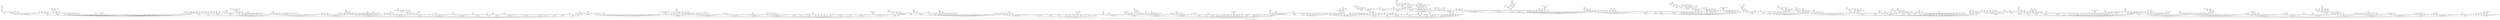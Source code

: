 digraph G {
ranksep=.2
nodesep=.1
splines=true
371->61
1101->371
1395->1101
1485->1395
4443->1485
7365->4443
11067->7365
77413->11067
454811->77413
688523->77413
209893->11067
802489->11067
867973->11067
95563->7365
227323->7365
314803->7365
488899->7365
919099->7365
8037->4443
152323->8037
343699->8037
942861->343699
581299->8037
817099->8037
864043->8037
8421->4443
260059->8421
360211->8421
862925->360211
559651->8421
856651->8421
905899->8421
9669->4443
23307->9669
302809->23307
860953->23307
67627->9669
473333->67627
183331->9669
356347->9669
643267->9669
11397->4443
34179->11397
96861->34179
112995->96861
164445->112995
274035->164445
800493->274035
834075->800493
121875->96861
356973->121875
713907->356973
853069->121875
175371->96861
292245->175371
709563->292245
876723->292245
364149->175371
451275->364149
290571->96861
511797->290571
97917->34179
203283->97917
604825->203283
609837->203283
249987->97917
340785->249987
766737->340785
934863->340785
501309->249987
730077->249987
280083->97917
606957->280083
239197->34179
899171->239197
649021->34179
147979->11397
993461->147979
488179->11397
759043->11397
894043->11397
84037->4443
344677->4443
446917->4443
771241->4443
844357->4443
892741->4443
940837->4443
19123->1485
87365->19123
400795->87365
765093->400795
436795->87365
671013->436795
760507->87365
141037->19123
323427->141037
581841->323427
179621->19123
202189->19123
473357->19123
782321->19123
820397->19123
45043->1485
195365->45043
438235->195365
651355->195365
976795->195365
398189->45043
399373->45043
437261->45043
455429->45043
499757->45043
572717->45043
608141->45043
663917->45043
875533->45043
899341->45043
53539->1485
345821->53539
529661->53539
588797->53539
600821->53539
605917->53539
708509->53539
86803->1485
426797->86803
142243->1485
208658->142243
338542->208658
531938->338542
607912->531938
735262->531938
835846->531938
891536->835846
666338->338542
761512->666338
858488->761512
960952->858488
840728->960952
711592->840728
963112->858488
422825->142243
459965->142243
711185->142243
812669->142243
908957->142243
208339->1485
605901->208339
613677->208339
673805->208339
978245->208339
215323->1485
235843->1485
452637->235843
792243->452637
691869->235843
997731->691869
249163->1485
328723->1485
627501->328723
533715->627501
549549->533715
870507->549549
891219->549549
848045->328723
339883->1485
366523->1485
381643->1485
409939->1485
431539->1485
447523->1485
455083->1485
472723->1485
485539->1485
512539->1485
523339->1485
530683->1485
532339->1485
538243->1485
544003->1485
545803->1485
550339->1485
550483->1485
17953->1395
85805->17953
943723->85805
87647->17953
262929->87647
376047->262929
512685->376047
591561->262929
638367->262929
438205->87647
537313->87647
577633->87647
109613->17953
328827->109613
110047->17953
642593->110047
770273->110047
126191->17953
488725->126191
156767->17953
185887->17953
334269->185887
445025->185887
804895->445025
845215->445025
221407->17953
233207->17953
944713->233207
410591->17953
412367->17953
519767->17953
555551->17953
734351->17953
770087->17953
884333->17953
88909->1395
157491->88909
370325->88909
444515->88909
865891->88909
977867->88909
96433->1395
401675->96433
125809->1395
140450->125809
524075->125809
629015->125809
722351->125809
132973->1395
553925->132973
654227->132973
664835->132973
861427->132973
993187->132973
194209->1395
464975->194209
809075->194209
955871->194209
971015->194209
200653->1395
219553->1395
750815->219553
914675->219553
231793->1395
615567->231793
678207->231793
261133->1395
277873->1395
304333->1395
309409->1395
333709->1395
351853->1395
753147->351853
380833->1395
395809->1395
570591->395809
674289->570591
428209->1395
441709->1395
461473->1395
469933->1395
477709->1395
482893->1395
484513->1395
3291->1101
4389->3291
8091->4389
14841->8091
20727->14841
31689->20727
71271->31689
134181->71271
112338->134181
402531->134181
941469->402531
498841->71271
926341->71271
981367->31689
42453->20727
806227->42453
72025->20727
181055->72025
610945->181055
194583->72025
462057->194583
213095->72025
639273->213095
858625->213095
360095->72025
145033->20727
847511->145033
393433->20727
192751->14841
477489->192751
786615->477489
281599->14841
636271->14841
901519->14841
24261->8091
40395->24261
282709->40395
68619->24261
480277->68619
315211->24261
751099->24261
896251->24261
249829->8091
297961->8091
585241->8091
632869->8091
775321->8091
135067->4389
281349->135067
388635->281349
456165->388635
504165->388635
943653->388635
334533->135067
597605->135067
769637->135067
899249->135067
945413->135067
263947->4389
541147->4389
664267->4389
881347->4389
952411->4389
62149->3291
118587->62149
355749->118587
556635->355749
663525->556635
580635->663525
852795->663525
961605->852795
863787->355749
310715->62149
932133->310715
369467->62149
403739->62149
434987->62149
939925->434987
683507->62149
101029->3291
357275->101029
961765->357275
707147->101029
120361->3291
229719->120361
340175->120361
352839->120361
196969->3291
936887->196969
234841->3291
632135->234841
930695->234841
328261->3291
346729->3291
874895->346729
892775->346729
401701->3291
562729->3291
649669->3291
683941->3291
700969->3291
734809->3291
818149->3291
995161->3291
7651->1101
32669->7651
40131->32669
69309->40131
120381->40131
249939->120381
519921->249939
839535->519921
573261->249939
737421->249939
337539->120381
974877->337539
280861->40131
756035->280861
975875->280861
762109->40131
154819->32669
377405->154819
454557->154819
727395->454557
835485->727395
775203->454557
572957->154819
193123->32669
556509->193123
644595->556509
900893->193123
209251->32669
899285->209251
779923->32669
842851->32669
53501->7651
253795->53501
629405->253795
84029->7651
924187->84029
221009->7651
497241->221009
327101->7651
500475->327101
357341->7651
447869->7651
462929->7651
508061->7651
553121->7651
672929->7651
762449->7651
777341->7651
821969->7651
851681->7651
955421->7651
14131->1101
45485->14131
136443->45485
260421->136443
433995->260421
514485->433995
781251->260421
442387->45485
60845->14131
133525->60845
361083->133525
768357->361083
876741->361083
959109->361083
453995->133525
578123->133525
901173->578123
667595->133525
324461->14131
605741->14131
661901->14131
830189->14131
33139->1101
533861->33139
629261->33139
794501->33139
39331->1101
75069->39331
213891->75069
641661->213891
234269->39331
275261->39331
639939->275261
491549->39331
511121->39331
850239->511121
610109->39331
668321->39331
826589->39331
63379->1101
697037->63379
69211->1101
201189->69211
384027->201189
365925->384027
753819->365925
640005->384027
386331->201189
475365->386331
768795->475365
643845->386331
417771->201189
904329->417771
571371->201189
589227->201189
591531->201189
484421->69211
899561->69211
80659->1101
564557->80659
102691->1101
388157->102691
108019->1101
206157->108019
574467->206157
618459->206157
973605->618459
306381->108019
919131->306381
540065->108019
672077->108019
679949->108019
711053->108019
756077->108019
152731->1101
378309->152731
533547->378309
624869->152731
730085->152731
166339->1101
175051->1101
514389->175051
195571->1101
567309->195571
207019->1101
766997->207019
834125->207019
983381->207019
224659->1101
227971->1101
246331->1101
589925->246331
254539->1101
262099->1101
269011->1101
271171->1101
282619->1101
290179->1101
718941->290179
293851->1101
298531->1101
689885->298531
299899->1101
886341->299899
301771->1101
976085->301771
3949->371
8931->3949
8925->8931
275683->8925
732189->275683
328819->8925
814701->328819
540643->8925
908563->8925
16989->8931
118867->16989
594305->118867
62461->8931
168035->62461
840145->168035
230435->62461
691293->230435
243971->62461
789085->243971
962425->243971
270179->62461
858781->270179
295235->62461
858659->62461
329041->8931
382141->8931
911645->382141
593821->8931
961489->8931
14195->3949
53485->14195
199475->53485
566605->199475
220835->53485
267395->53485
802173->267395
333683->53485
542243->53485
241009->14195
729725->241009
580273->14195
16325->3949
81595->16325
303425->81595
682677->303425
862425->682677
878535->862425
910263->303425
309605->81595
565915->309605
194857->16325
959063->194857
374923->16325
859989->374923
19715->3949
43645->19715
165395->43645
404845->165395
496173->165395
828051->496173
920787->496173
749005->165395
479963->43645
741659->43645
98545->19715
935663->98545
334849->19715
31331->3949
93981->31331
281149->31331
344509->31331
927395->344509
720061->31331
32227->3949
352157->32227
418769->32227
740669->32227
838973->32227
45461->3949
922219->45461
66827->3949
334105->66827
74651->3949
630949->74651
89093->3949
445435->89093
508651->89093
703483->89093
830203->89093
113651->3949
340941->113651
523045->113651
121427->3949
607105->121427
144707->3949
723505->144707
160187->3949
480549->160187
556395->480549
657045->556395
672885->556395
927285->556395
742693->160187
229451->3949
731425->229451
260027->3949
780069->260027
275267->3949
825789->275267
940093->275267
373547->3949
388547->3949
594525->388547
649635->594525
948765->649635
485267->3949
573347->3949
674651->3949
681827->3949
851651->3949
886451->3949
927947->3949
948587->3949
996467->3949
6001->371
24335->6001
121645->24335
267155->121645
461795->121645
489875->121645
506725->121645
580595->121645
851459->121645
189937->24335
413389->24335
36407->6001
116809->36407
486575->116809
579825->486575
846735->579825
505687->116809
584015->116809
682199->116809
765751->116809
768439->116809
778967->116809
175861->36407
761579->175861
618613->36407
836809->36407
77831->6001
340345->77831
658009->77831
101441->6001
228213->101441
396099->228213
741501->396099
487827->228213
961101->487827
523419->228213
765271->101441
113639->6001
545305->113639
992641->113639
120083->6001
360237->120083
600385->120083
142721->6001
321093->142721
493227->321093
668259->321093
279791->6001
362279->6001
432671->6001
572591->6001
607391->6001
768839->6001
814679->6001
871799->6001
883199->6001
917351->6001
7981->371
91379->7981
439045->91379
968283->439045
456865->91379
890989->91379
908557->91379
94133->7981
880891->94133
135371->7981
406101->135371
499885->135371
536245->135371
651085->135371
230579->7981
929125->230579
236837->7981
739915->236837
246419->7981
281325->246419
361395->281325
381645->361395
447795->381645
543123->381645
492705->361395
639855->492705
790353->361395
843963->281325
250469->7981
341291->7981
372851->7981
420131->7981
483059->7981
577211->7981
624179->7981
764651->7981
795779->7981
811331->7981
842411->7981
888971->7981
997331->7981
16801->371
41439->16801
127919->16801
472345->127919
639565->127919
175279->16801
200603->16801
308997->200603
555867->308997
881403->308997
218231->16801
654681->218231
296381->16801
889131->296381
358133->16801
603479->16801
620231->16801
687119->16801
817571->16801
887591->16801
987719->16801
18349->371
103859->18349
128387->18349
701533->128387
188851->18349
868685->188851
214931->18349
348251->18349
677507->18349
750587->18349
860147->18349
25009->371
112895->25009
327745->112895
152831->25009
290207->25009
312911->25009
770185->312911
363071->25009
474791->25009
539051->25009
615631->25009
724391->25009
774287->25009
923927->25009
27169->371
51807->27169
115089->51807
279327->115089
669025->279327
293871->115089
381969->293871
535311->381969
745551->381969
564129->293871
712575->564129
849825->712575
979695->849825
980271->564129
322671->115089
432465->322671
720735->432465
328431->115089
647889->328431
336111->115089
155409->51807
167713->51807
412895->167713
698675->167713
742007->167713
983953->51807
76431->27169
534961->76431
113075->27169
160223->27169
801085->160223
166061->27169
370991->27169
586661->27169
629471->27169
767887->27169
28141->371
58491->28141
94149->58491
760201->58491
75635->28141
316045->75635
378145->75635
130835->28141
324205->130835
541285->130835
691275->541285
654145->130835
169763->28141
710365->169763
177779->28141
337493->28141
478091->28141
832629->478091
657379->28141
815219->28141
871379->28141
29041->371
177527->29041
203231->29041
609681->203231
845089->203231
873385->203231
377351->29041
493391->29041
517313->29041
551399->29041
611599->29041
627923->29041
667391->29041
899279->29041
31309->371
142355->31309
494125->142355
182707->31309
446285->182707
899213->182707
913505->182707
810851->31309
824051->31309
969587->31309
31921->371
146495->31921
186319->31921
806897->186319
204239->31921
989305->204239
275519->31921
304799->31921
383123->31921
414791->31921
641447->31921
691403->31921
924839->31921
34081->371
91091->34081
208397->34081
625179->208397
356239->34081
378079->34081
647159->34081
783311->34081
34189->371
70805->34189
778723->70805
84531->34189
591661->84531
142325->34189
711595->142325
170915->34189
240093->170915
720267->240093
343811->34189
598269->343811
815715->598269
879315->598269
580907->34189
911987->34189
959411->34189
990611->34189
611->61
1821->611
1458->1821
1446->1458
1206->1446
1194->1206
1182->1194
1014->1182
714->1014
1002->1014
1434->1446
3699->1821
25837->3699
438923->25837
496403->25837
605827->25837
954563->25837
221857->3699
243277->3699
985523->243277
453517->3699
494701->3699
535597->3699
555937->3699
636577->3699
696301->3699
794401->3699
833137->3699
34219->1821
171065->34219
584935->171065
606535->171065
210581->34219
777835->210581
830011->210581
239477->34219
412661->34219
55459->1821
127101->55459
170115->127101
283485->170115
510333->170115
705315->510333
850515->510333
920451->510333
194525->55459
583563->194525
940915->194525
942497->55459
65971->1821
461741->65971
857441->65971
76411->1821
238469->76411
534821->76411
861029->76411
893789->76411
107299->1821
117451->1821
822101->117451
127531->1821
137539->1821
167131->1821
215011->1821
252019->1821
261091->1821
270091->1821
314011->1821
845285->314011
322579->1821
339499->1821
979221->339499
992181->339499
356131->1821
380539->1821
419779->1821
427411->1821
492859->1821
499771->1821
513379->1821
533251->1821
539731->1821
564931->1821
588979->1821
606259->1821
659179->1821
678331->1821
691939->1821
713179->1821
736291->1821
743419->1821
780139->1821
794611->1821
796771->1821
802819->1821
804691->1821
808219->1821
812971->1821
818299->1821
820531->1821
821539->1821
824851->1821
827371->1821
6589->611
16131->6589
48381->16131
306109->16131
691741->16131
980209->16131
17427->6589
33741->17427
640699->33741
121933->17427
471779->121933
527891->121933
786611->121933
802067->121933
813491->121933
643393->17427
747469->17427
27325->6589
113725->27325
568595->113725
758723->113725
796019->113725
368483->27325
46067->6589
78925->46067
394595->78925
185125->46067
633035->185125
230305->46067
858335->230305
590053->46067
906507->590053
782833->46067
50531->6589
151581->50531
206595->151581
314739->151581
546381->314739
239485->50531
561469->50531
858721->50531
59267->6589
177789->59267
487491->177789
621045->487491
684675->621045
740475->621045
811035->621045
827883->621045
812445->487491
254005->59267
912875->254005
72347->6589
361705->72347
796023->361705
703813->72347
100861->6589
441395->100861
992845->441395
483635->100861
705971->100861
894539->100861
111707->6589
442405->111707
124811->6589
756469->124811
242387->6589
268427->6589
385211->6589
436907->6589
629627->6589
693467->6589
883787->6589
896411->6589
10081->611
100309->10081
110759->10081
525145->110759
534145->110759
910767->534145
553765->110759
731929->110759
130871->10081
182183->10081
378297->182183
546537->182183
669325->182183
910885->182183
191159->10081
210013->10081
914915->210013
254893->10081
871715->254893
258187->10081
293327->10081
334519->10081
360067->10081
379429->10081
411599->10081
431591->10081
710639->10081
730511->10081
13501->611
175331->13501
525981->175331
211837->13501
514115->211837
309971->13501
664653->309971
354061->13501
417539->13501
483181->13501
498131->13501
553373->13501
986979->553373
578651->13501
793019->13501
23329->611
100655->23329
455185->100655
503245->100655
142541->23329
427611->142541
616869->427611
977427->616869
656901->427611
678835->142541
905779->142541
149039->23329
745165->149039
163247->23329
489729->163247
642733->163247
657625->163247
233893->23329
336987->233893
699813->336987
621147->233893
632811->233893
889749->632811
688539->233893
974425->233893
369631->23329
396287->23329
557279->23329
656399->23329
660431->23329
722207->23329
861767->23329
969751->23329
26461->611
117395->26461
445645->117395
566245->117395
586945->117395
749775->586945
290939->26461
317213->26461
951627->317213
323459->26461
419917->26461
608051->26461
717373->26461
766499->26461
977651->26461
29521->611
70175->29521
124257->70175
240543->124257
529089->240543
592737->240543
836655->592737
638817->240543
692961->240543
705057->240543
307743->124257
886881->307743
869743->124257
326185->70175
437857->70175
771793->70175
116495->29521
349473->116495
854367->349473
451673->29521
560519->29521
688559->29521
46369->611
193075->46369
381359->46369
433631->46369
466213->46369
528392->466213
557531->46369
787967->46369
880631->46369
887951->46369
955007->46369
51409->611
214075->51409
827525->214075
335279->51409
517033->51409
618371->51409
645791->51409
814511->51409
842927->51409
53821->611
234995->53821
972805->234995
254435->53821
262205->53821
376691->53821
62749->611
261325->62749
313715->62749
941133->313715
391139->62749
411971->62749
855549->411971
68689->611
286075->68689
343415->68689
996911->68689
73981->611
278675->73981
836013->278675
346595->73981
361805->73981
404579->73981
475139->73981
517811->73981
77149->611
321325->77149
362195->77149
539987->77149
779171->77149
848507->77149
80029->611
219171->80029
231267->80029
385091->80029
560147->80029
893171->80029
86941->611
956219->86941
90109->611
375325->90109
429395->90109
817091->90109
90721->611
805391->90721
913429->90721
997799->90721
91261->611
257675->91261
773013->257675
420371->91261
552419->91261
638771->91261
92881->611
244205->92881
605395->244205
731->61
2181->731
41059->2181
132605->41059
637795->132605
177821->41059
287357->41059
451517->41059
937683->451517
779741->41059
946301->41059
79291->2181
554981->79291
872069->79291
91891->2181
141571->2181
202051->2181
702125->202051
260731->2181
306379->2181
328771->2181
361819->2181
383491->2181
446779->2181
575011->2181
584371->2181
639019->2181
682579->2181
707851->2181
740539->2181
756451->2181
764299->2181
787411->2181
824491->2181
866611->2181
918739->2181
948979->2181
960571->2181
977419->2181
7909->731
25355->7909
126745->25355
387335->126745
422375->126745
633695->126745
843367->126745
278773->25355
55307->7909
74971->7909
824549->74971
111259->7909
556265->111259
735077->111259
228491->7909
244187->7909
322547->7909
525347->7909
618491->7909
20329->731
35991->20329
94569->35991
241431->94569
270471->94569
533049->270471
925551->533049
661927->94569
251881->35991
671671->251881
467701->35991
765531->467701
101615->20329
304833->101615
379071->304833
336145->101615
402385->101615
174551->20329
782545->174551
845545->174551
243191->20329
397449->243191
289351->20329
716889->289351
913311->716889
317719->20329
394703->20329
791937->394703
525271->20329
629207->20329
744683->20329
774731->20329
831767->20329
32101->731
198779->32101
535045->198779
805189->198779
297739->32101
352979->32101
355979->32101
545411->32101
737771->32101
994139->32101
35881->731
59319->35881
68439->35881
394559->35881
406999->35881
776937->406999
492119->35881
609671->35881
743879->35881
46789->731
107211->46789
194825->46789
974095->194825
267547->46789
436267->46789
556725->436267
784953->436267
964565->436267
529451->46789
562601->46789
795107->46789
886187->46789
888611->46789
53701->731
375851->53701
415019->53701
510059->53701
57049->731
399287->57049
627407->57049
69721->731
332135->69721
766799->69721
839423->69721
78469->731
289595->78469
799045->289595
487291->78469
81241->731
568631->81241
94021->731
448235->94021
96361->731
674471->96361
903799->96361
114181->731
117349->731
488825->117349
550955->117349
120229->731
275691->120229
591451->120229
601115->120229
716891->120229
784987->120229
122821->731
527435->122821
672539->122821
124009->731
352055->124009
457895->124009
516575->124009
711991->124009
809879->124009
868007->124009
126169->731
210951->126169
393849->210951
817911->393849
886131->393849
240807->126169
525575->126169
724423->126169
742567->126169
752423->126169
831943->126169
130309->731
542825->130309
625355->130309
651515->130309
132901->731
930251->132901
779->61
3865->779
12935->3865
112057->12935
352583->112057
650937->352583
466775->112057
753863->112057
142153->12935
592175->142153
876631->142153
219589->12935
296953->12935
528613->12935
37631->3865
413809->37631
864961->37631
42383->3865
127137->42383
381399->127137
549801->381399
219121->42383
949039->219121
359953->42383
909817->42383
974257->42383
44447->3865
203305->44447
734135->203305
50063->3865
550561->50063
724081->50063
925681->50063
65399->3865
228361->65399
659559->228361
874905->659559
326965->65399
986315->326965
429961->65399
118823->3865
356457->118823
156743->3865
895609->156743
164303->3865
492897->164303
231983->3865
636625->231983
254399->3865
269303->3865
365399->3865
387383->3865
489023->3865
510599->3865
603263->3865
617399->3865
638543->3865
701543->3865
708503->3865
825599->3865
846023->3865
873143->3865
906863->3865
926999->3865
973703->3865
12937->779
19719->12937
374281->19719
610297->19719
728197->19719
153959->12937
769765->153959
167999->12937
680449->167999
219623->12937
658857->219623
898335->658857
245423->12937
736257->245423
374303->12937
464099->12937
477263->12937
489119->12937
554399->12937
605783->12937
42421->779
315419->42421
466499->42421
551291->42421
720851->42421
975131->42421
68377->779
341855->68377
690023->68377
823199->68377
84757->779
423755->84757
459563->84757
736763->84757
87817->779
439055->87817
884147->87817
107221->779
576779->107221
112117->779
560555->112117
837083->112117
133897->779
307047->133897
552357->307047
906843->552357
974961->552357
136921->779
402215->136921
537251->136921
145237->779
588203->145237
146137->779
499655->146137
694055->146137
149557->779
511355->149557
747755->149557
150421->779
851->61
9229->851
39155->9229
64547->9229
258013->64547
834515->258013
174971->9229
266771->9229
800301->266771
376667->9229
431507->9229
613787->9229
650147->9229
921827->9229
19021->851
133091->19021
399261->133091
768867->399261
969459->399261
209099->19021
233699->19021
866173->233699
978205->233699
361019->19021
971845->361019
778139->19021
891731->19021
23809->851
64047->23809
125649->64047
253431->125649
323145->253431
727047->323145
760281->253431
879487->125649
832429->64047
67071->23809
871741->67071
145481->23809
239799->145481
497961->239799
436431->145481
166607->23809
378993->166607
782223->378993
499809->166607
833005->166607
238733->23809
716187->238733
282047->23809
451991->23809
951611->23809
974447->23809
991841->23809
33169->851
157199->33169
521365->157199
202811->33169
573925->202811
232127->33169
846145->232127
899775->846145
997705->232127
333113->33169
691767->333113
504431->33169
563567->33169
629831->33169
794159->33169
42241->851
258377->42241
581319->258377
775119->258377
548951->42241
717791->42241
802199->42241
67729->851
338615->67729
79501->851
295475->79501
919885->295475
556451->79501
558899->79501
94189->851
104449->851
639401->104449
114061->851
117121->851
280175->117121
717017->117121
125869->851
629315->125869
814163->125869
128641->851
787577->128641
143761->851
356079->143761
452625->356079
561375->452625
955119->452625
772343->143761
150349->851
751715->150349
823571->150349
152401->851
154381->851
159889->851
339831->159889
590495->159889
978971->159889
163201->851
375935->163201
710735->163201
962801->163201
999257->163201
174541->851
176269->851
178861->851
867395->178861
179329->851
814655->179329
180049->851
527151->180049
666743->180049
753455->180049
900215->180049
180589->851
899->61
9757->899
40525->9757
202595->40525
607773->202595
930075->607773
688619->40525
64163->9757
320785->64163
955175->320785
647197->64163
685789->64163
705661->64163
893437->64163
68243->9757
204717->68243
308965->68243
740075->308965
991597->68243
123443->9757
370317->123443
593965->123443
705133->123443
126659->9757
633265->126659
165563->9757
496677->165563
607825->165563
223859->9757
906829->223859
359603->9757
831565->359603
572123->9757
649163->9757
764483->9757
14977->899
95183->14977
475885->95183
814033->95183
903601->95183
104783->14977
314337->104783
149677->14977
323523->149677
534611->149677
724355->149677
153023->14977
243009->153023
228735->243009
262665->228735
686193->228735
293055->243009
513153->293055
500535->513153
709215->513153
863265->709215
893823->513153
826177->153023
179423->14977
284183->14977
317929->14977
433463->14977
434969->14977
978651->434969
552743->14977
690617->14977
701663->14977
790919->14977
35137->899
129455->35137
516817->129455
563545->129455
616465->129455
647245->129455
146275->35137
514025->146275
579485->146275
817949->146275
190333->35137
245903->35137
258064->245903
148656->258064
516122->258064
645130->516122
845702->645130
737697->245903
352957->35137
393263->35137
823953->393263
667223->35137
49501->899
176675->49501
572125->176675
916573->176675
940139->49501
58717->899
157955->58717
245245->157955
473853->157955
539005->157955
737365->157955
244525->58717
293555->58717
325283->58717
997883->58717
72001->899
206319->72001
415373->72001
647283->415373
503951->72001
935831->72001
80497->899
335275->80497
402455->80497
905065->402455
563423->80497
878241->563423
104257->899
128701->899
475235->128701
900851->128701
138097->899
402447->138097
807489->402447
575275->138097
617903->138097
929423->138097
157501->899
162397->899
353547->162397
676525->162397
811955->162397
164737->899
357759->164737
697281->357759
408063->164737
507969->408063
484527->164737
656875->164737
173377->899
182557->899
946043->182557
198001->899
200701->899
201277->899
label="Family for seq=61, 1862 sequences < 1000000 listed"
}
